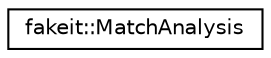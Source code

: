 digraph "Graphical Class Hierarchy"
{
  edge [fontname="Helvetica",fontsize="10",labelfontname="Helvetica",labelfontsize="10"];
  node [fontname="Helvetica",fontsize="10",shape=record];
  rankdir="LR";
  Node1 [label="fakeit::MatchAnalysis",height=0.2,width=0.4,color="black", fillcolor="white", style="filled",URL="$d6/d02/structfakeit_1_1MatchAnalysis.html"];
}
